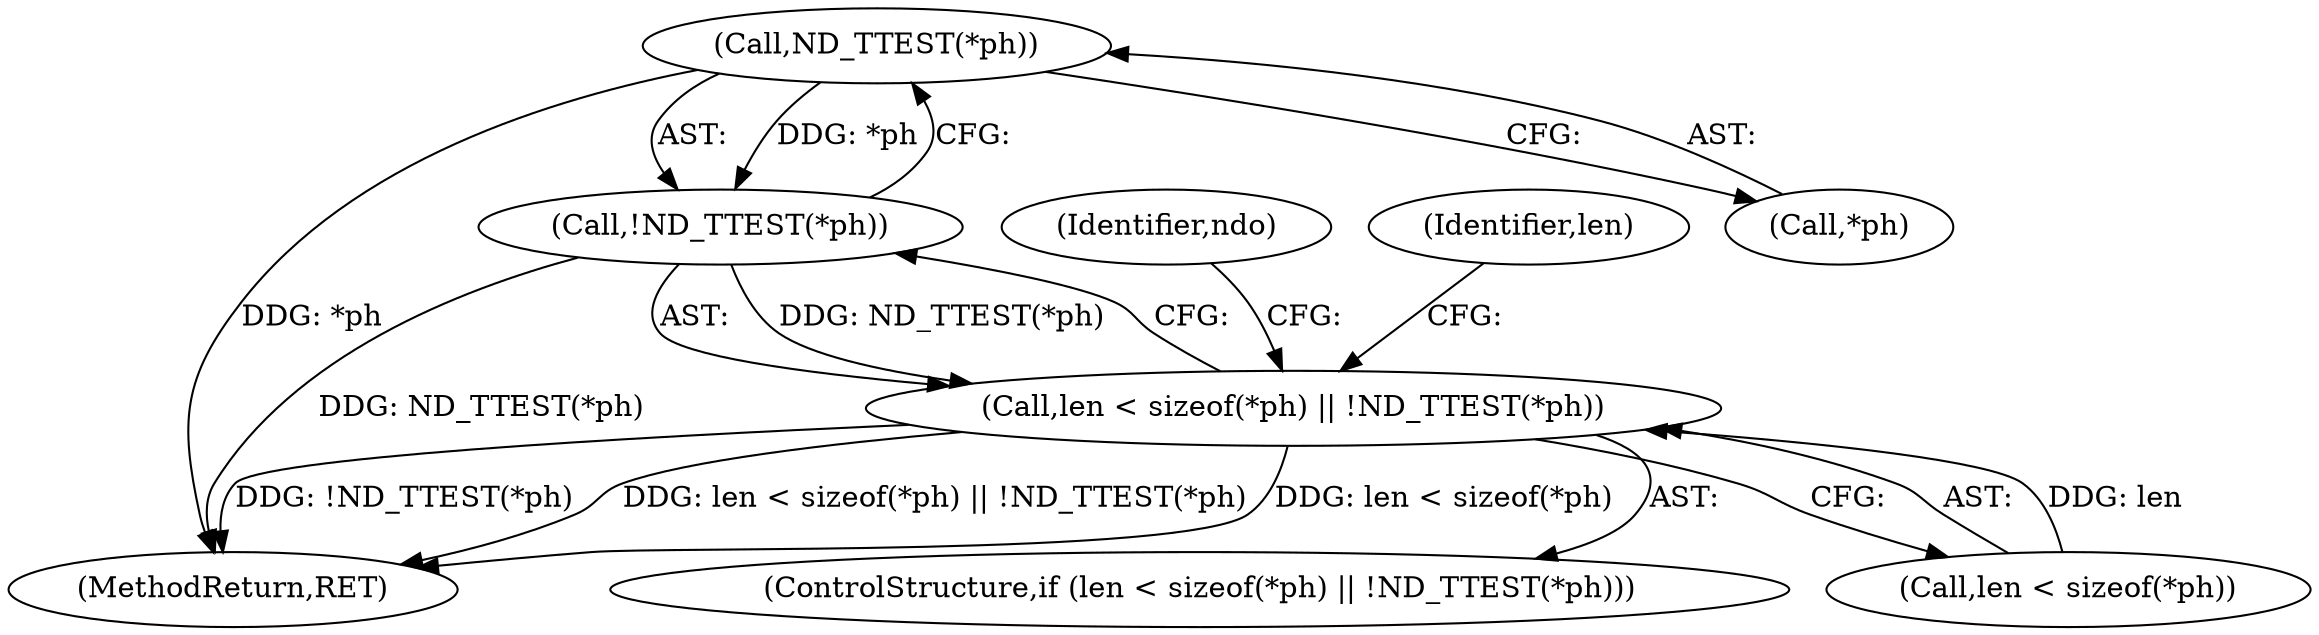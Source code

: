 digraph "0_tcpdump_cc356512f512e7fa423b3674db4bb31dbe40ffec_0@pointer" {
"1000119" [label="(Call,ND_TTEST(*ph))"];
"1000118" [label="(Call,!ND_TTEST(*ph))"];
"1000112" [label="(Call,len < sizeof(*ph) || !ND_TTEST(*ph))"];
"1000125" [label="(Identifier,ndo)"];
"1000284" [label="(MethodReturn,RET)"];
"1000112" [label="(Call,len < sizeof(*ph) || !ND_TTEST(*ph))"];
"1000119" [label="(Call,ND_TTEST(*ph))"];
"1000111" [label="(ControlStructure,if (len < sizeof(*ph) || !ND_TTEST(*ph)))"];
"1000113" [label="(Call,len < sizeof(*ph))"];
"1000118" [label="(Call,!ND_TTEST(*ph))"];
"1000131" [label="(Identifier,len)"];
"1000120" [label="(Call,*ph)"];
"1000119" -> "1000118"  [label="AST: "];
"1000119" -> "1000120"  [label="CFG: "];
"1000120" -> "1000119"  [label="AST: "];
"1000118" -> "1000119"  [label="CFG: "];
"1000119" -> "1000284"  [label="DDG: *ph"];
"1000119" -> "1000118"  [label="DDG: *ph"];
"1000118" -> "1000112"  [label="AST: "];
"1000112" -> "1000118"  [label="CFG: "];
"1000118" -> "1000284"  [label="DDG: ND_TTEST(*ph)"];
"1000118" -> "1000112"  [label="DDG: ND_TTEST(*ph)"];
"1000112" -> "1000111"  [label="AST: "];
"1000112" -> "1000113"  [label="CFG: "];
"1000113" -> "1000112"  [label="AST: "];
"1000125" -> "1000112"  [label="CFG: "];
"1000131" -> "1000112"  [label="CFG: "];
"1000112" -> "1000284"  [label="DDG: !ND_TTEST(*ph)"];
"1000112" -> "1000284"  [label="DDG: len < sizeof(*ph) || !ND_TTEST(*ph)"];
"1000112" -> "1000284"  [label="DDG: len < sizeof(*ph)"];
"1000113" -> "1000112"  [label="DDG: len"];
}
